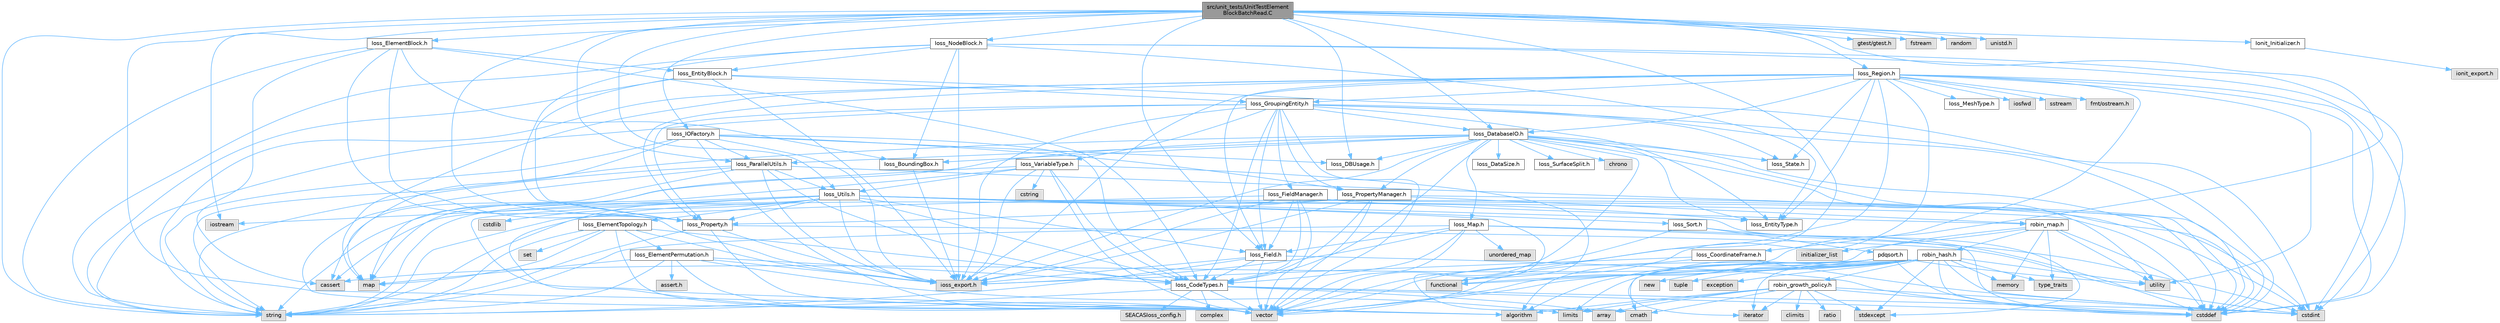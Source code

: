 digraph "src/unit_tests/UnitTestElementBlockBatchRead.C"
{
 // INTERACTIVE_SVG=YES
 // LATEX_PDF_SIZE
  bgcolor="transparent";
  edge [fontname=Helvetica,fontsize=10,labelfontname=Helvetica,labelfontsize=10];
  node [fontname=Helvetica,fontsize=10,shape=box,height=0.2,width=0.4];
  Node1 [id="Node000001",label="src/unit_tests/UnitTestElement\lBlockBatchRead.C",height=0.2,width=0.4,color="gray40", fillcolor="grey60", style="filled", fontcolor="black",tooltip=" "];
  Node1 -> Node2 [id="edge1_Node000001_Node000002",color="steelblue1",style="solid",tooltip=" "];
  Node2 [id="Node000002",label="string",height=0.2,width=0.4,color="grey60", fillcolor="#E0E0E0", style="filled",tooltip=" "];
  Node1 -> Node3 [id="edge2_Node000001_Node000003",color="steelblue1",style="solid",tooltip=" "];
  Node3 [id="Node000003",label="vector",height=0.2,width=0.4,color="grey60", fillcolor="#E0E0E0", style="filled",tooltip=" "];
  Node1 -> Node4 [id="edge3_Node000001_Node000004",color="steelblue1",style="solid",tooltip=" "];
  Node4 [id="Node000004",label="gtest/gtest.h",height=0.2,width=0.4,color="grey60", fillcolor="#E0E0E0", style="filled",tooltip=" "];
  Node1 -> Node5 [id="edge4_Node000001_Node000005",color="steelblue1",style="solid",tooltip=" "];
  Node5 [id="Node000005",label="fstream",height=0.2,width=0.4,color="grey60", fillcolor="#E0E0E0", style="filled",tooltip=" "];
  Node1 -> Node6 [id="edge5_Node000001_Node000006",color="steelblue1",style="solid",tooltip=" "];
  Node6 [id="Node000006",label="random",height=0.2,width=0.4,color="grey60", fillcolor="#E0E0E0", style="filled",tooltip=" "];
  Node1 -> Node7 [id="edge6_Node000001_Node000007",color="steelblue1",style="solid",tooltip=" "];
  Node7 [id="Node000007",label="algorithm",height=0.2,width=0.4,color="grey60", fillcolor="#E0E0E0", style="filled",tooltip=" "];
  Node1 -> Node8 [id="edge7_Node000001_Node000008",color="steelblue1",style="solid",tooltip=" "];
  Node8 [id="Node000008",label="iostream",height=0.2,width=0.4,color="grey60", fillcolor="#E0E0E0", style="filled",tooltip=" "];
  Node1 -> Node9 [id="edge8_Node000001_Node000009",color="steelblue1",style="solid",tooltip=" "];
  Node9 [id="Node000009",label="functional",height=0.2,width=0.4,color="grey60", fillcolor="#E0E0E0", style="filled",tooltip=" "];
  Node1 -> Node10 [id="edge9_Node000001_Node000010",color="steelblue1",style="solid",tooltip=" "];
  Node10 [id="Node000010",label="unistd.h",height=0.2,width=0.4,color="grey60", fillcolor="#E0E0E0", style="filled",tooltip=" "];
  Node1 -> Node11 [id="edge10_Node000001_Node000011",color="steelblue1",style="solid",tooltip=" "];
  Node11 [id="Node000011",label="Ionit_Initializer.h",height=0.2,width=0.4,color="grey40", fillcolor="white", style="filled",URL="$Ionit__Initializer_8h.html",tooltip=" "];
  Node11 -> Node12 [id="edge11_Node000011_Node000012",color="steelblue1",style="solid",tooltip=" "];
  Node12 [id="Node000012",label="ionit_export.h",height=0.2,width=0.4,color="grey60", fillcolor="#E0E0E0", style="filled",tooltip=" "];
  Node1 -> Node13 [id="edge12_Node000001_Node000013",color="steelblue1",style="solid",tooltip=" "];
  Node13 [id="Node000013",label="Ioss_ParallelUtils.h",height=0.2,width=0.4,color="grey40", fillcolor="white", style="filled",URL="$Ioss__ParallelUtils_8h.html",tooltip=" "];
  Node13 -> Node14 [id="edge13_Node000013_Node000014",color="steelblue1",style="solid",tooltip=" "];
  Node14 [id="Node000014",label="ioss_export.h",height=0.2,width=0.4,color="grey60", fillcolor="#E0E0E0", style="filled",tooltip=" "];
  Node13 -> Node15 [id="edge14_Node000013_Node000015",color="steelblue1",style="solid",tooltip=" "];
  Node15 [id="Node000015",label="Ioss_CodeTypes.h",height=0.2,width=0.4,color="grey40", fillcolor="white", style="filled",URL="$Ioss__CodeTypes_8h.html",tooltip=" "];
  Node15 -> Node16 [id="edge15_Node000015_Node000016",color="steelblue1",style="solid",tooltip=" "];
  Node16 [id="Node000016",label="array",height=0.2,width=0.4,color="grey60", fillcolor="#E0E0E0", style="filled",tooltip=" "];
  Node15 -> Node17 [id="edge16_Node000015_Node000017",color="steelblue1",style="solid",tooltip=" "];
  Node17 [id="Node000017",label="cstddef",height=0.2,width=0.4,color="grey60", fillcolor="#E0E0E0", style="filled",tooltip=" "];
  Node15 -> Node18 [id="edge17_Node000015_Node000018",color="steelblue1",style="solid",tooltip=" "];
  Node18 [id="Node000018",label="cstdint",height=0.2,width=0.4,color="grey60", fillcolor="#E0E0E0", style="filled",tooltip=" "];
  Node15 -> Node2 [id="edge18_Node000015_Node000002",color="steelblue1",style="solid",tooltip=" "];
  Node15 -> Node3 [id="edge19_Node000015_Node000003",color="steelblue1",style="solid",tooltip=" "];
  Node15 -> Node19 [id="edge20_Node000015_Node000019",color="steelblue1",style="solid",tooltip=" "];
  Node19 [id="Node000019",label="SEACASIoss_config.h",height=0.2,width=0.4,color="grey60", fillcolor="#E0E0E0", style="filled",tooltip=" "];
  Node15 -> Node20 [id="edge21_Node000015_Node000020",color="steelblue1",style="solid",tooltip=" "];
  Node20 [id="Node000020",label="complex",height=0.2,width=0.4,color="grey60", fillcolor="#E0E0E0", style="filled",tooltip=" "];
  Node13 -> Node21 [id="edge22_Node000013_Node000021",color="steelblue1",style="solid",tooltip=" "];
  Node21 [id="Node000021",label="Ioss_Utils.h",height=0.2,width=0.4,color="grey40", fillcolor="white", style="filled",URL="$Ioss__Utils_8h.html",tooltip=" "];
  Node21 -> Node14 [id="edge23_Node000021_Node000014",color="steelblue1",style="solid",tooltip=" "];
  Node21 -> Node15 [id="edge24_Node000021_Node000015",color="steelblue1",style="solid",tooltip=" "];
  Node21 -> Node22 [id="edge25_Node000021_Node000022",color="steelblue1",style="solid",tooltip=" "];
  Node22 [id="Node000022",label="Ioss_ElementTopology.h",height=0.2,width=0.4,color="grey40", fillcolor="white", style="filled",URL="$Ioss__ElementTopology_8h.html",tooltip=" "];
  Node22 -> Node14 [id="edge26_Node000022_Node000014",color="steelblue1",style="solid",tooltip=" "];
  Node22 -> Node15 [id="edge27_Node000022_Node000015",color="steelblue1",style="solid",tooltip=" "];
  Node22 -> Node23 [id="edge28_Node000022_Node000023",color="steelblue1",style="solid",tooltip=" "];
  Node23 [id="Node000023",label="Ioss_ElementPermutation.h",height=0.2,width=0.4,color="grey40", fillcolor="white", style="filled",URL="$Ioss__ElementPermutation_8h.html",tooltip=" "];
  Node23 -> Node14 [id="edge29_Node000023_Node000014",color="steelblue1",style="solid",tooltip=" "];
  Node23 -> Node15 [id="edge30_Node000023_Node000015",color="steelblue1",style="solid",tooltip=" "];
  Node23 -> Node24 [id="edge31_Node000023_Node000024",color="steelblue1",style="solid",tooltip=" "];
  Node24 [id="Node000024",label="assert.h",height=0.2,width=0.4,color="grey60", fillcolor="#E0E0E0", style="filled",tooltip=" "];
  Node23 -> Node25 [id="edge32_Node000023_Node000025",color="steelblue1",style="solid",tooltip=" "];
  Node25 [id="Node000025",label="limits",height=0.2,width=0.4,color="grey60", fillcolor="#E0E0E0", style="filled",tooltip=" "];
  Node23 -> Node26 [id="edge33_Node000023_Node000026",color="steelblue1",style="solid",tooltip=" "];
  Node26 [id="Node000026",label="map",height=0.2,width=0.4,color="grey60", fillcolor="#E0E0E0", style="filled",tooltip=" "];
  Node23 -> Node2 [id="edge34_Node000023_Node000002",color="steelblue1",style="solid",tooltip=" "];
  Node23 -> Node3 [id="edge35_Node000023_Node000003",color="steelblue1",style="solid",tooltip=" "];
  Node22 -> Node26 [id="edge36_Node000022_Node000026",color="steelblue1",style="solid",tooltip=" "];
  Node22 -> Node27 [id="edge37_Node000022_Node000027",color="steelblue1",style="solid",tooltip=" "];
  Node27 [id="Node000027",label="set",height=0.2,width=0.4,color="grey60", fillcolor="#E0E0E0", style="filled",tooltip=" "];
  Node22 -> Node2 [id="edge38_Node000022_Node000002",color="steelblue1",style="solid",tooltip=" "];
  Node22 -> Node3 [id="edge39_Node000022_Node000003",color="steelblue1",style="solid",tooltip=" "];
  Node21 -> Node28 [id="edge40_Node000021_Node000028",color="steelblue1",style="solid",tooltip=" "];
  Node28 [id="Node000028",label="Ioss_EntityType.h",height=0.2,width=0.4,color="grey40", fillcolor="white", style="filled",URL="$Ioss__EntityType_8h.html",tooltip=" "];
  Node21 -> Node29 [id="edge41_Node000021_Node000029",color="steelblue1",style="solid",tooltip=" "];
  Node29 [id="Node000029",label="Ioss_Field.h",height=0.2,width=0.4,color="grey40", fillcolor="white", style="filled",URL="$Ioss__Field_8h.html",tooltip=" "];
  Node29 -> Node14 [id="edge42_Node000029_Node000014",color="steelblue1",style="solid",tooltip=" "];
  Node29 -> Node15 [id="edge43_Node000029_Node000015",color="steelblue1",style="solid",tooltip=" "];
  Node29 -> Node17 [id="edge44_Node000029_Node000017",color="steelblue1",style="solid",tooltip=" "];
  Node29 -> Node2 [id="edge45_Node000029_Node000002",color="steelblue1",style="solid",tooltip=" "];
  Node29 -> Node3 [id="edge46_Node000029_Node000003",color="steelblue1",style="solid",tooltip=" "];
  Node21 -> Node30 [id="edge47_Node000021_Node000030",color="steelblue1",style="solid",tooltip=" "];
  Node30 [id="Node000030",label="Ioss_Property.h",height=0.2,width=0.4,color="grey40", fillcolor="white", style="filled",URL="$Ioss__Property_8h.html",tooltip=" "];
  Node30 -> Node14 [id="edge48_Node000030_Node000014",color="steelblue1",style="solid",tooltip=" "];
  Node30 -> Node18 [id="edge49_Node000030_Node000018",color="steelblue1",style="solid",tooltip=" "];
  Node30 -> Node2 [id="edge50_Node000030_Node000002",color="steelblue1",style="solid",tooltip=" "];
  Node30 -> Node3 [id="edge51_Node000030_Node000003",color="steelblue1",style="solid",tooltip=" "];
  Node21 -> Node31 [id="edge52_Node000021_Node000031",color="steelblue1",style="solid",tooltip=" "];
  Node31 [id="Node000031",label="Ioss_Sort.h",height=0.2,width=0.4,color="grey40", fillcolor="white", style="filled",URL="$Ioss__Sort_8h.html",tooltip=" "];
  Node31 -> Node32 [id="edge53_Node000031_Node000032",color="steelblue1",style="solid",tooltip=" "];
  Node32 [id="Node000032",label="pdqsort.h",height=0.2,width=0.4,color="grey40", fillcolor="white", style="filled",URL="$pdqsort_8h.html",tooltip=" "];
  Node32 -> Node7 [id="edge54_Node000032_Node000007",color="steelblue1",style="solid",tooltip=" "];
  Node32 -> Node17 [id="edge55_Node000032_Node000017",color="steelblue1",style="solid",tooltip=" "];
  Node32 -> Node9 [id="edge56_Node000032_Node000009",color="steelblue1",style="solid",tooltip=" "];
  Node32 -> Node33 [id="edge57_Node000032_Node000033",color="steelblue1",style="solid",tooltip=" "];
  Node33 [id="Node000033",label="iterator",height=0.2,width=0.4,color="grey60", fillcolor="#E0E0E0", style="filled",tooltip=" "];
  Node32 -> Node34 [id="edge58_Node000032_Node000034",color="steelblue1",style="solid",tooltip=" "];
  Node34 [id="Node000034",label="utility",height=0.2,width=0.4,color="grey60", fillcolor="#E0E0E0", style="filled",tooltip=" "];
  Node31 -> Node17 [id="edge59_Node000031_Node000017",color="steelblue1",style="solid",tooltip=" "];
  Node31 -> Node3 [id="edge60_Node000031_Node000003",color="steelblue1",style="solid",tooltip=" "];
  Node21 -> Node7 [id="edge61_Node000021_Node000007",color="steelblue1",style="solid",tooltip=" "];
  Node21 -> Node35 [id="edge62_Node000021_Node000035",color="steelblue1",style="solid",tooltip=" "];
  Node35 [id="Node000035",label="cassert",height=0.2,width=0.4,color="grey60", fillcolor="#E0E0E0", style="filled",tooltip=" "];
  Node21 -> Node36 [id="edge63_Node000021_Node000036",color="steelblue1",style="solid",tooltip=" "];
  Node36 [id="Node000036",label="cmath",height=0.2,width=0.4,color="grey60", fillcolor="#E0E0E0", style="filled",tooltip=" "];
  Node21 -> Node17 [id="edge64_Node000021_Node000017",color="steelblue1",style="solid",tooltip=" "];
  Node21 -> Node18 [id="edge65_Node000021_Node000018",color="steelblue1",style="solid",tooltip=" "];
  Node21 -> Node37 [id="edge66_Node000021_Node000037",color="steelblue1",style="solid",tooltip=" "];
  Node37 [id="Node000037",label="cstdlib",height=0.2,width=0.4,color="grey60", fillcolor="#E0E0E0", style="filled",tooltip=" "];
  Node21 -> Node8 [id="edge67_Node000021_Node000008",color="steelblue1",style="solid",tooltip=" "];
  Node21 -> Node38 [id="edge68_Node000021_Node000038",color="steelblue1",style="solid",tooltip=" "];
  Node38 [id="Node000038",label="stdexcept",height=0.2,width=0.4,color="grey60", fillcolor="#E0E0E0", style="filled",tooltip=" "];
  Node21 -> Node2 [id="edge69_Node000021_Node000002",color="steelblue1",style="solid",tooltip=" "];
  Node21 -> Node3 [id="edge70_Node000021_Node000003",color="steelblue1",style="solid",tooltip=" "];
  Node13 -> Node35 [id="edge71_Node000013_Node000035",color="steelblue1",style="solid",tooltip=" "];
  Node13 -> Node17 [id="edge72_Node000013_Node000017",color="steelblue1",style="solid",tooltip=" "];
  Node13 -> Node2 [id="edge73_Node000013_Node000002",color="steelblue1",style="solid",tooltip=" "];
  Node13 -> Node3 [id="edge74_Node000013_Node000003",color="steelblue1",style="solid",tooltip=" "];
  Node1 -> Node39 [id="edge75_Node000001_Node000039",color="steelblue1",style="solid",tooltip=" "];
  Node39 [id="Node000039",label="Ioss_IOFactory.h",height=0.2,width=0.4,color="grey40", fillcolor="white", style="filled",URL="$Ioss__IOFactory_8h.html",tooltip=" "];
  Node39 -> Node14 [id="edge76_Node000039_Node000014",color="steelblue1",style="solid",tooltip=" "];
  Node39 -> Node15 [id="edge77_Node000039_Node000015",color="steelblue1",style="solid",tooltip=" "];
  Node39 -> Node2 [id="edge78_Node000039_Node000002",color="steelblue1",style="solid",tooltip=" "];
  Node39 -> Node40 [id="edge79_Node000039_Node000040",color="steelblue1",style="solid",tooltip=" "];
  Node40 [id="Node000040",label="Ioss_DBUsage.h",height=0.2,width=0.4,color="grey40", fillcolor="white", style="filled",URL="$Ioss__DBUsage_8h.html",tooltip=" "];
  Node39 -> Node13 [id="edge80_Node000039_Node000013",color="steelblue1",style="solid",tooltip=" "];
  Node39 -> Node41 [id="edge81_Node000039_Node000041",color="steelblue1",style="solid",tooltip=" "];
  Node41 [id="Node000041",label="Ioss_PropertyManager.h",height=0.2,width=0.4,color="grey40", fillcolor="white", style="filled",URL="$Ioss__PropertyManager_8h.html",tooltip=" "];
  Node41 -> Node14 [id="edge82_Node000041_Node000014",color="steelblue1",style="solid",tooltip=" "];
  Node41 -> Node15 [id="edge83_Node000041_Node000015",color="steelblue1",style="solid",tooltip=" "];
  Node41 -> Node30 [id="edge84_Node000041_Node000030",color="steelblue1",style="solid",tooltip=" "];
  Node41 -> Node17 [id="edge85_Node000041_Node000017",color="steelblue1",style="solid",tooltip=" "];
  Node41 -> Node2 [id="edge86_Node000041_Node000002",color="steelblue1",style="solid",tooltip=" "];
  Node41 -> Node3 [id="edge87_Node000041_Node000003",color="steelblue1",style="solid",tooltip=" "];
  Node41 -> Node42 [id="edge88_Node000041_Node000042",color="steelblue1",style="solid",tooltip=" "];
  Node42 [id="Node000042",label="robin_map.h",height=0.2,width=0.4,color="grey40", fillcolor="white", style="filled",URL="$robin__map_8h.html",tooltip=" "];
  Node42 -> Node17 [id="edge89_Node000042_Node000017",color="steelblue1",style="solid",tooltip=" "];
  Node42 -> Node9 [id="edge90_Node000042_Node000009",color="steelblue1",style="solid",tooltip=" "];
  Node42 -> Node43 [id="edge91_Node000042_Node000043",color="steelblue1",style="solid",tooltip=" "];
  Node43 [id="Node000043",label="initializer_list",height=0.2,width=0.4,color="grey60", fillcolor="#E0E0E0", style="filled",tooltip=" "];
  Node42 -> Node44 [id="edge92_Node000042_Node000044",color="steelblue1",style="solid",tooltip=" "];
  Node44 [id="Node000044",label="memory",height=0.2,width=0.4,color="grey60", fillcolor="#E0E0E0", style="filled",tooltip=" "];
  Node42 -> Node45 [id="edge93_Node000042_Node000045",color="steelblue1",style="solid",tooltip=" "];
  Node45 [id="Node000045",label="type_traits",height=0.2,width=0.4,color="grey60", fillcolor="#E0E0E0", style="filled",tooltip=" "];
  Node42 -> Node34 [id="edge94_Node000042_Node000034",color="steelblue1",style="solid",tooltip=" "];
  Node42 -> Node46 [id="edge95_Node000042_Node000046",color="steelblue1",style="solid",tooltip=" "];
  Node46 [id="Node000046",label="robin_hash.h",height=0.2,width=0.4,color="grey40", fillcolor="white", style="filled",URL="$robin__hash_8h.html",tooltip=" "];
  Node46 -> Node7 [id="edge96_Node000046_Node000007",color="steelblue1",style="solid",tooltip=" "];
  Node46 -> Node35 [id="edge97_Node000046_Node000035",color="steelblue1",style="solid",tooltip=" "];
  Node46 -> Node36 [id="edge98_Node000046_Node000036",color="steelblue1",style="solid",tooltip=" "];
  Node46 -> Node17 [id="edge99_Node000046_Node000017",color="steelblue1",style="solid",tooltip=" "];
  Node46 -> Node18 [id="edge100_Node000046_Node000018",color="steelblue1",style="solid",tooltip=" "];
  Node46 -> Node47 [id="edge101_Node000046_Node000047",color="steelblue1",style="solid",tooltip=" "];
  Node47 [id="Node000047",label="exception",height=0.2,width=0.4,color="grey60", fillcolor="#E0E0E0", style="filled",tooltip=" "];
  Node46 -> Node33 [id="edge102_Node000046_Node000033",color="steelblue1",style="solid",tooltip=" "];
  Node46 -> Node25 [id="edge103_Node000046_Node000025",color="steelblue1",style="solid",tooltip=" "];
  Node46 -> Node44 [id="edge104_Node000046_Node000044",color="steelblue1",style="solid",tooltip=" "];
  Node46 -> Node48 [id="edge105_Node000046_Node000048",color="steelblue1",style="solid",tooltip=" "];
  Node48 [id="Node000048",label="new",height=0.2,width=0.4,color="grey60", fillcolor="#E0E0E0", style="filled",tooltip=" "];
  Node46 -> Node38 [id="edge106_Node000046_Node000038",color="steelblue1",style="solid",tooltip=" "];
  Node46 -> Node49 [id="edge107_Node000046_Node000049",color="steelblue1",style="solid",tooltip=" "];
  Node49 [id="Node000049",label="tuple",height=0.2,width=0.4,color="grey60", fillcolor="#E0E0E0", style="filled",tooltip=" "];
  Node46 -> Node45 [id="edge108_Node000046_Node000045",color="steelblue1",style="solid",tooltip=" "];
  Node46 -> Node34 [id="edge109_Node000046_Node000034",color="steelblue1",style="solid",tooltip=" "];
  Node46 -> Node3 [id="edge110_Node000046_Node000003",color="steelblue1",style="solid",tooltip=" "];
  Node46 -> Node50 [id="edge111_Node000046_Node000050",color="steelblue1",style="solid",tooltip=" "];
  Node50 [id="Node000050",label="robin_growth_policy.h",height=0.2,width=0.4,color="grey40", fillcolor="white", style="filled",URL="$robin__growth__policy_8h.html",tooltip=" "];
  Node50 -> Node7 [id="edge112_Node000050_Node000007",color="steelblue1",style="solid",tooltip=" "];
  Node50 -> Node16 [id="edge113_Node000050_Node000016",color="steelblue1",style="solid",tooltip=" "];
  Node50 -> Node51 [id="edge114_Node000050_Node000051",color="steelblue1",style="solid",tooltip=" "];
  Node51 [id="Node000051",label="climits",height=0.2,width=0.4,color="grey60", fillcolor="#E0E0E0", style="filled",tooltip=" "];
  Node50 -> Node36 [id="edge115_Node000050_Node000036",color="steelblue1",style="solid",tooltip=" "];
  Node50 -> Node17 [id="edge116_Node000050_Node000017",color="steelblue1",style="solid",tooltip=" "];
  Node50 -> Node18 [id="edge117_Node000050_Node000018",color="steelblue1",style="solid",tooltip=" "];
  Node50 -> Node33 [id="edge118_Node000050_Node000033",color="steelblue1",style="solid",tooltip=" "];
  Node50 -> Node25 [id="edge119_Node000050_Node000025",color="steelblue1",style="solid",tooltip=" "];
  Node50 -> Node52 [id="edge120_Node000050_Node000052",color="steelblue1",style="solid",tooltip=" "];
  Node52 [id="Node000052",label="ratio",height=0.2,width=0.4,color="grey60", fillcolor="#E0E0E0", style="filled",tooltip=" "];
  Node50 -> Node38 [id="edge121_Node000050_Node000038",color="steelblue1",style="solid",tooltip=" "];
  Node39 -> Node26 [id="edge122_Node000039_Node000026",color="steelblue1",style="solid",tooltip=" "];
  Node39 -> Node3 [id="edge123_Node000039_Node000003",color="steelblue1",style="solid",tooltip=" "];
  Node1 -> Node40 [id="edge124_Node000001_Node000040",color="steelblue1",style="solid",tooltip=" "];
  Node1 -> Node53 [id="edge125_Node000001_Node000053",color="steelblue1",style="solid",tooltip=" "];
  Node53 [id="Node000053",label="Ioss_DatabaseIO.h",height=0.2,width=0.4,color="grey40", fillcolor="white", style="filled",URL="$Ioss__DatabaseIO_8h.html",tooltip=" "];
  Node53 -> Node14 [id="edge126_Node000053_Node000014",color="steelblue1",style="solid",tooltip=" "];
  Node53 -> Node54 [id="edge127_Node000053_Node000054",color="steelblue1",style="solid",tooltip=" "];
  Node54 [id="Node000054",label="Ioss_BoundingBox.h",height=0.2,width=0.4,color="grey40", fillcolor="white", style="filled",URL="$Ioss__BoundingBox_8h.html",tooltip=" "];
  Node54 -> Node14 [id="edge128_Node000054_Node000014",color="steelblue1",style="solid",tooltip=" "];
  Node53 -> Node15 [id="edge129_Node000053_Node000015",color="steelblue1",style="solid",tooltip=" "];
  Node53 -> Node40 [id="edge130_Node000053_Node000040",color="steelblue1",style="solid",tooltip=" "];
  Node53 -> Node55 [id="edge131_Node000053_Node000055",color="steelblue1",style="solid",tooltip=" "];
  Node55 [id="Node000055",label="Ioss_DataSize.h",height=0.2,width=0.4,color="grey40", fillcolor="white", style="filled",URL="$Ioss__DataSize_8h.html",tooltip=" "];
  Node53 -> Node28 [id="edge132_Node000053_Node000028",color="steelblue1",style="solid",tooltip=" "];
  Node53 -> Node56 [id="edge133_Node000053_Node000056",color="steelblue1",style="solid",tooltip=" "];
  Node56 [id="Node000056",label="Ioss_Map.h",height=0.2,width=0.4,color="grey40", fillcolor="white", style="filled",URL="$Ioss__Map_8h.html",tooltip=" "];
  Node56 -> Node14 [id="edge134_Node000056_Node000014",color="steelblue1",style="solid",tooltip=" "];
  Node56 -> Node15 [id="edge135_Node000056_Node000015",color="steelblue1",style="solid",tooltip=" "];
  Node56 -> Node29 [id="edge136_Node000056_Node000029",color="steelblue1",style="solid",tooltip=" "];
  Node56 -> Node17 [id="edge137_Node000056_Node000017",color="steelblue1",style="solid",tooltip=" "];
  Node56 -> Node18 [id="edge138_Node000056_Node000018",color="steelblue1",style="solid",tooltip=" "];
  Node56 -> Node2 [id="edge139_Node000056_Node000002",color="steelblue1",style="solid",tooltip=" "];
  Node56 -> Node3 [id="edge140_Node000056_Node000003",color="steelblue1",style="solid",tooltip=" "];
  Node56 -> Node57 [id="edge141_Node000056_Node000057",color="steelblue1",style="solid",tooltip=" "];
  Node57 [id="Node000057",label="unordered_map",height=0.2,width=0.4,color="grey60", fillcolor="#E0E0E0", style="filled",tooltip=" "];
  Node53 -> Node13 [id="edge142_Node000053_Node000013",color="steelblue1",style="solid",tooltip=" "];
  Node53 -> Node41 [id="edge143_Node000053_Node000041",color="steelblue1",style="solid",tooltip=" "];
  Node53 -> Node58 [id="edge144_Node000053_Node000058",color="steelblue1",style="solid",tooltip=" "];
  Node58 [id="Node000058",label="Ioss_State.h",height=0.2,width=0.4,color="grey40", fillcolor="white", style="filled",URL="$Ioss__State_8h.html",tooltip=" "];
  Node53 -> Node59 [id="edge145_Node000053_Node000059",color="steelblue1",style="solid",tooltip=" "];
  Node59 [id="Node000059",label="Ioss_SurfaceSplit.h",height=0.2,width=0.4,color="grey40", fillcolor="white", style="filled",URL="$Ioss__SurfaceSplit_8h.html",tooltip=" "];
  Node53 -> Node60 [id="edge146_Node000053_Node000060",color="steelblue1",style="solid",tooltip=" "];
  Node60 [id="Node000060",label="chrono",height=0.2,width=0.4,color="grey60", fillcolor="#E0E0E0", style="filled",tooltip=" "];
  Node53 -> Node17 [id="edge147_Node000053_Node000017",color="steelblue1",style="solid",tooltip=" "];
  Node53 -> Node18 [id="edge148_Node000053_Node000018",color="steelblue1",style="solid",tooltip=" "];
  Node53 -> Node26 [id="edge149_Node000053_Node000026",color="steelblue1",style="solid",tooltip=" "];
  Node53 -> Node2 [id="edge150_Node000053_Node000002",color="steelblue1",style="solid",tooltip=" "];
  Node53 -> Node34 [id="edge151_Node000053_Node000034",color="steelblue1",style="solid",tooltip=" "];
  Node53 -> Node3 [id="edge152_Node000053_Node000003",color="steelblue1",style="solid",tooltip=" "];
  Node1 -> Node29 [id="edge153_Node000001_Node000029",color="steelblue1",style="solid",tooltip=" "];
  Node1 -> Node30 [id="edge154_Node000001_Node000030",color="steelblue1",style="solid",tooltip=" "];
  Node1 -> Node61 [id="edge155_Node000001_Node000061",color="steelblue1",style="solid",tooltip=" "];
  Node61 [id="Node000061",label="Ioss_NodeBlock.h",height=0.2,width=0.4,color="grey40", fillcolor="white", style="filled",URL="$Ioss__NodeBlock_8h.html",tooltip=" "];
  Node61 -> Node14 [id="edge156_Node000061_Node000014",color="steelblue1",style="solid",tooltip=" "];
  Node61 -> Node54 [id="edge157_Node000061_Node000054",color="steelblue1",style="solid",tooltip=" "];
  Node61 -> Node62 [id="edge158_Node000061_Node000062",color="steelblue1",style="solid",tooltip=" "];
  Node62 [id="Node000062",label="Ioss_EntityBlock.h",height=0.2,width=0.4,color="grey40", fillcolor="white", style="filled",URL="$Ioss__EntityBlock_8h.html",tooltip=" "];
  Node62 -> Node14 [id="edge159_Node000062_Node000014",color="steelblue1",style="solid",tooltip=" "];
  Node62 -> Node63 [id="edge160_Node000062_Node000063",color="steelblue1",style="solid",tooltip=" "];
  Node63 [id="Node000063",label="Ioss_GroupingEntity.h",height=0.2,width=0.4,color="grey40", fillcolor="white", style="filled",URL="$Ioss__GroupingEntity_8h.html",tooltip=" "];
  Node63 -> Node14 [id="edge161_Node000063_Node000014",color="steelblue1",style="solid",tooltip=" "];
  Node63 -> Node15 [id="edge162_Node000063_Node000015",color="steelblue1",style="solid",tooltip=" "];
  Node63 -> Node53 [id="edge163_Node000063_Node000053",color="steelblue1",style="solid",tooltip=" "];
  Node63 -> Node28 [id="edge164_Node000063_Node000028",color="steelblue1",style="solid",tooltip=" "];
  Node63 -> Node29 [id="edge165_Node000063_Node000029",color="steelblue1",style="solid",tooltip=" "];
  Node63 -> Node64 [id="edge166_Node000063_Node000064",color="steelblue1",style="solid",tooltip=" "];
  Node64 [id="Node000064",label="Ioss_FieldManager.h",height=0.2,width=0.4,color="grey40", fillcolor="white", style="filled",URL="$Ioss__FieldManager_8h.html",tooltip=" "];
  Node64 -> Node14 [id="edge167_Node000064_Node000014",color="steelblue1",style="solid",tooltip=" "];
  Node64 -> Node15 [id="edge168_Node000064_Node000015",color="steelblue1",style="solid",tooltip=" "];
  Node64 -> Node29 [id="edge169_Node000064_Node000029",color="steelblue1",style="solid",tooltip=" "];
  Node64 -> Node17 [id="edge170_Node000064_Node000017",color="steelblue1",style="solid",tooltip=" "];
  Node64 -> Node2 [id="edge171_Node000064_Node000002",color="steelblue1",style="solid",tooltip=" "];
  Node64 -> Node3 [id="edge172_Node000064_Node000003",color="steelblue1",style="solid",tooltip=" "];
  Node64 -> Node42 [id="edge173_Node000064_Node000042",color="steelblue1",style="solid",tooltip=" "];
  Node63 -> Node30 [id="edge174_Node000063_Node000030",color="steelblue1",style="solid",tooltip=" "];
  Node63 -> Node41 [id="edge175_Node000063_Node000041",color="steelblue1",style="solid",tooltip=" "];
  Node63 -> Node58 [id="edge176_Node000063_Node000058",color="steelblue1",style="solid",tooltip=" "];
  Node63 -> Node65 [id="edge177_Node000063_Node000065",color="steelblue1",style="solid",tooltip=" "];
  Node65 [id="Node000065",label="Ioss_VariableType.h",height=0.2,width=0.4,color="grey40", fillcolor="white", style="filled",URL="$Ioss__VariableType_8h.html",tooltip=" "];
  Node65 -> Node14 [id="edge178_Node000065_Node000014",color="steelblue1",style="solid",tooltip=" "];
  Node65 -> Node15 [id="edge179_Node000065_Node000015",color="steelblue1",style="solid",tooltip=" "];
  Node65 -> Node21 [id="edge180_Node000065_Node000021",color="steelblue1",style="solid",tooltip=" "];
  Node65 -> Node66 [id="edge181_Node000065_Node000066",color="steelblue1",style="solid",tooltip=" "];
  Node66 [id="Node000066",label="cstring",height=0.2,width=0.4,color="grey60", fillcolor="#E0E0E0", style="filled",tooltip=" "];
  Node65 -> Node9 [id="edge182_Node000065_Node000009",color="steelblue1",style="solid",tooltip=" "];
  Node65 -> Node26 [id="edge183_Node000065_Node000026",color="steelblue1",style="solid",tooltip=" "];
  Node65 -> Node2 [id="edge184_Node000065_Node000002",color="steelblue1",style="solid",tooltip=" "];
  Node65 -> Node3 [id="edge185_Node000065_Node000003",color="steelblue1",style="solid",tooltip=" "];
  Node63 -> Node17 [id="edge186_Node000063_Node000017",color="steelblue1",style="solid",tooltip=" "];
  Node63 -> Node18 [id="edge187_Node000063_Node000018",color="steelblue1",style="solid",tooltip=" "];
  Node63 -> Node2 [id="edge188_Node000063_Node000002",color="steelblue1",style="solid",tooltip=" "];
  Node63 -> Node3 [id="edge189_Node000063_Node000003",color="steelblue1",style="solid",tooltip=" "];
  Node62 -> Node30 [id="edge190_Node000062_Node000030",color="steelblue1",style="solid",tooltip=" "];
  Node62 -> Node17 [id="edge191_Node000062_Node000017",color="steelblue1",style="solid",tooltip=" "];
  Node62 -> Node2 [id="edge192_Node000062_Node000002",color="steelblue1",style="solid",tooltip=" "];
  Node61 -> Node28 [id="edge193_Node000061_Node000028",color="steelblue1",style="solid",tooltip=" "];
  Node61 -> Node30 [id="edge194_Node000061_Node000030",color="steelblue1",style="solid",tooltip=" "];
  Node61 -> Node17 [id="edge195_Node000061_Node000017",color="steelblue1",style="solid",tooltip=" "];
  Node61 -> Node18 [id="edge196_Node000061_Node000018",color="steelblue1",style="solid",tooltip=" "];
  Node61 -> Node2 [id="edge197_Node000061_Node000002",color="steelblue1",style="solid",tooltip=" "];
  Node1 -> Node67 [id="edge198_Node000001_Node000067",color="steelblue1",style="solid",tooltip=" "];
  Node67 [id="Node000067",label="Ioss_ElementBlock.h",height=0.2,width=0.4,color="grey40", fillcolor="white", style="filled",URL="$Ioss__ElementBlock_8h.html",tooltip=" "];
  Node67 -> Node14 [id="edge199_Node000067_Node000014",color="steelblue1",style="solid",tooltip=" "];
  Node67 -> Node54 [id="edge200_Node000067_Node000054",color="steelblue1",style="solid",tooltip=" "];
  Node67 -> Node15 [id="edge201_Node000067_Node000015",color="steelblue1",style="solid",tooltip=" "];
  Node67 -> Node62 [id="edge202_Node000067_Node000062",color="steelblue1",style="solid",tooltip=" "];
  Node67 -> Node30 [id="edge203_Node000067_Node000030",color="steelblue1",style="solid",tooltip=" "];
  Node67 -> Node35 [id="edge204_Node000067_Node000035",color="steelblue1",style="solid",tooltip=" "];
  Node67 -> Node2 [id="edge205_Node000067_Node000002",color="steelblue1",style="solid",tooltip=" "];
  Node1 -> Node68 [id="edge206_Node000001_Node000068",color="steelblue1",style="solid",tooltip=" "];
  Node68 [id="Node000068",label="Ioss_Region.h",height=0.2,width=0.4,color="grey40", fillcolor="white", style="filled",URL="$Ioss__Region_8h.html",tooltip=" "];
  Node68 -> Node14 [id="edge207_Node000068_Node000014",color="steelblue1",style="solid",tooltip=" "];
  Node68 -> Node69 [id="edge208_Node000068_Node000069",color="steelblue1",style="solid",tooltip=" "];
  Node69 [id="Node000069",label="Ioss_CoordinateFrame.h",height=0.2,width=0.4,color="grey40", fillcolor="white", style="filled",URL="$Ioss__CoordinateFrame_8h.html",tooltip=" "];
  Node69 -> Node14 [id="edge209_Node000069_Node000014",color="steelblue1",style="solid",tooltip=" "];
  Node69 -> Node18 [id="edge210_Node000069_Node000018",color="steelblue1",style="solid",tooltip=" "];
  Node69 -> Node3 [id="edge211_Node000069_Node000003",color="steelblue1",style="solid",tooltip=" "];
  Node68 -> Node53 [id="edge212_Node000068_Node000053",color="steelblue1",style="solid",tooltip=" "];
  Node68 -> Node28 [id="edge213_Node000068_Node000028",color="steelblue1",style="solid",tooltip=" "];
  Node68 -> Node29 [id="edge214_Node000068_Node000029",color="steelblue1",style="solid",tooltip=" "];
  Node68 -> Node63 [id="edge215_Node000068_Node000063",color="steelblue1",style="solid",tooltip=" "];
  Node68 -> Node70 [id="edge216_Node000068_Node000070",color="steelblue1",style="solid",tooltip=" "];
  Node70 [id="Node000070",label="Ioss_MeshType.h",height=0.2,width=0.4,color="grey40", fillcolor="white", style="filled",URL="$Ioss__MeshType_8h.html",tooltip=" "];
  Node68 -> Node30 [id="edge217_Node000068_Node000030",color="steelblue1",style="solid",tooltip=" "];
  Node68 -> Node58 [id="edge218_Node000068_Node000058",color="steelblue1",style="solid",tooltip=" "];
  Node68 -> Node17 [id="edge219_Node000068_Node000017",color="steelblue1",style="solid",tooltip=" "];
  Node68 -> Node18 [id="edge220_Node000068_Node000018",color="steelblue1",style="solid",tooltip=" "];
  Node68 -> Node9 [id="edge221_Node000068_Node000009",color="steelblue1",style="solid",tooltip=" "];
  Node68 -> Node71 [id="edge222_Node000068_Node000071",color="steelblue1",style="solid",tooltip=" "];
  Node71 [id="Node000071",label="iosfwd",height=0.2,width=0.4,color="grey60", fillcolor="#E0E0E0", style="filled",tooltip=" "];
  Node68 -> Node26 [id="edge223_Node000068_Node000026",color="steelblue1",style="solid",tooltip=" "];
  Node68 -> Node2 [id="edge224_Node000068_Node000002",color="steelblue1",style="solid",tooltip=" "];
  Node68 -> Node34 [id="edge225_Node000068_Node000034",color="steelblue1",style="solid",tooltip=" "];
  Node68 -> Node3 [id="edge226_Node000068_Node000003",color="steelblue1",style="solid",tooltip=" "];
  Node68 -> Node72 [id="edge227_Node000068_Node000072",color="steelblue1",style="solid",tooltip=" "];
  Node72 [id="Node000072",label="sstream",height=0.2,width=0.4,color="grey60", fillcolor="#E0E0E0", style="filled",tooltip=" "];
  Node68 -> Node73 [id="edge228_Node000068_Node000073",color="steelblue1",style="solid",tooltip=" "];
  Node73 [id="Node000073",label="fmt/ostream.h",height=0.2,width=0.4,color="grey60", fillcolor="#E0E0E0", style="filled",tooltip=" "];
  Node1 -> Node21 [id="edge229_Node000001_Node000021",color="steelblue1",style="solid",tooltip=" "];
}
